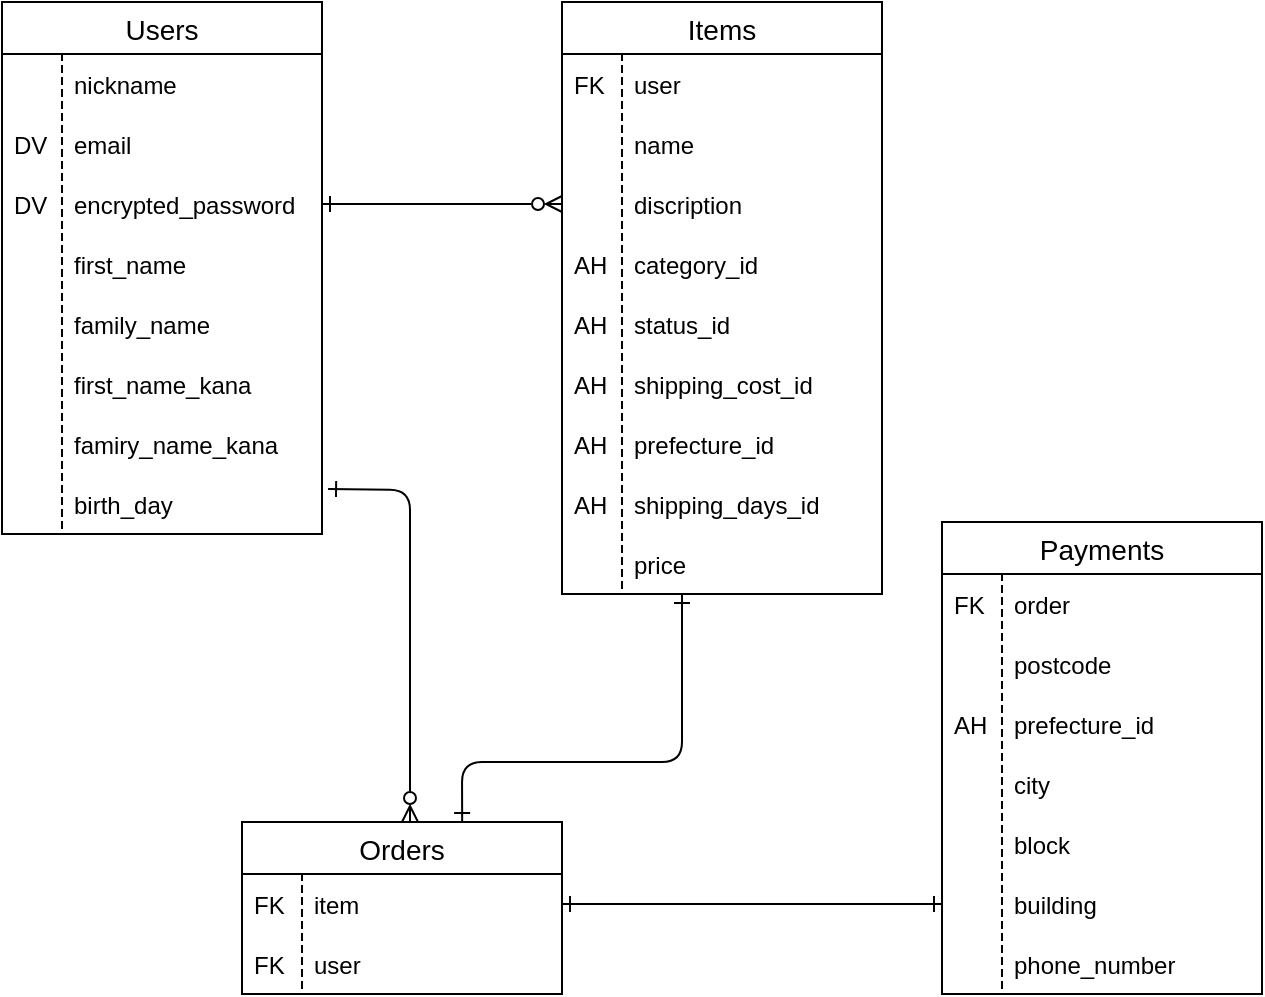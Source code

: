 <mxfile>
    <diagram id="qIR6zpNNOyHPsy3vHdS4" name="ページ1">
        <mxGraphModel dx="710" dy="417" grid="1" gridSize="10" guides="1" tooltips="1" connect="1" arrows="1" fold="1" page="1" pageScale="1" pageWidth="827" pageHeight="1169" math="0" shadow="0">
            <root>
                <mxCell id="0"/>
                <mxCell id="1" parent="0"/>
                <mxCell id="255" value="Items" style="swimlane;fontStyle=0;childLayout=stackLayout;horizontal=1;startSize=26;horizontalStack=0;resizeParent=1;resizeParentMax=0;resizeLast=0;collapsible=1;marginBottom=0;align=center;fontSize=14;" parent="1" vertex="1">
                    <mxGeometry x="310" y="40" width="160" height="296" as="geometry"/>
                </mxCell>
                <mxCell id="260" value="user" style="shape=partialRectangle;fillColor=none;align=left;verticalAlign=middle;strokeColor=none;spacingLeft=34;rotatable=0;points=[[0,0.5],[1,0.5]];portConstraint=eastwest;dropTarget=0;" parent="255" vertex="1">
                    <mxGeometry y="26" width="160" height="30" as="geometry"/>
                </mxCell>
                <mxCell id="261" value="FK" style="shape=partialRectangle;top=0;left=0;bottom=0;fillColor=none;stokeWidth=1;dashed=1;align=left;verticalAlign=middle;spacingLeft=4;spacingRight=4;overflow=hidden;rotatable=0;points=[];portConstraint=eastwest;part=1;" parent="260" vertex="1" connectable="0">
                    <mxGeometry width="30" height="30" as="geometry"/>
                </mxCell>
                <mxCell id="263" value="name" style="shape=partialRectangle;fillColor=none;align=left;verticalAlign=middle;strokeColor=none;spacingLeft=34;rotatable=0;points=[[0,0.5],[1,0.5]];portConstraint=eastwest;dropTarget=0;" parent="255" vertex="1">
                    <mxGeometry y="56" width="160" height="30" as="geometry"/>
                </mxCell>
                <mxCell id="264" value="" style="shape=partialRectangle;top=0;left=0;bottom=0;fillColor=none;stokeWidth=1;dashed=1;align=left;verticalAlign=middle;spacingLeft=4;spacingRight=4;overflow=hidden;rotatable=0;points=[];portConstraint=eastwest;part=1;" parent="263" vertex="1" connectable="0">
                    <mxGeometry width="30" height="30" as="geometry"/>
                </mxCell>
                <mxCell id="265" value="discription" style="shape=partialRectangle;fillColor=none;align=left;verticalAlign=middle;strokeColor=none;spacingLeft=34;rotatable=0;points=[[0,0.5],[1,0.5]];portConstraint=eastwest;dropTarget=0;" parent="255" vertex="1">
                    <mxGeometry y="86" width="160" height="30" as="geometry"/>
                </mxCell>
                <mxCell id="266" value="" style="shape=partialRectangle;top=0;left=0;bottom=0;fillColor=none;stokeWidth=1;dashed=1;align=left;verticalAlign=middle;spacingLeft=4;spacingRight=4;overflow=hidden;rotatable=0;points=[];portConstraint=eastwest;part=1;" parent="265" vertex="1" connectable="0">
                    <mxGeometry width="30" height="30" as="geometry"/>
                </mxCell>
                <mxCell id="267" value="category_id" style="shape=partialRectangle;fillColor=none;align=left;verticalAlign=middle;strokeColor=none;spacingLeft=34;rotatable=0;points=[[0,0.5],[1,0.5]];portConstraint=eastwest;dropTarget=0;" parent="255" vertex="1">
                    <mxGeometry y="116" width="160" height="30" as="geometry"/>
                </mxCell>
                <mxCell id="268" value="AH" style="shape=partialRectangle;top=0;left=0;bottom=0;fillColor=none;stokeWidth=1;dashed=1;align=left;verticalAlign=middle;spacingLeft=4;spacingRight=4;overflow=hidden;rotatable=0;points=[];portConstraint=eastwest;part=1;" parent="267" vertex="1" connectable="0">
                    <mxGeometry width="30" height="30" as="geometry"/>
                </mxCell>
                <mxCell id="269" value="status_id" style="shape=partialRectangle;fillColor=none;align=left;verticalAlign=middle;strokeColor=none;spacingLeft=34;rotatable=0;points=[[0,0.5],[1,0.5]];portConstraint=eastwest;dropTarget=0;" parent="255" vertex="1">
                    <mxGeometry y="146" width="160" height="30" as="geometry"/>
                </mxCell>
                <mxCell id="270" value="AH" style="shape=partialRectangle;top=0;left=0;bottom=0;fillColor=none;stokeWidth=1;dashed=1;align=left;verticalAlign=middle;spacingLeft=4;spacingRight=4;overflow=hidden;rotatable=0;points=[];portConstraint=eastwest;part=1;" parent="269" vertex="1" connectable="0">
                    <mxGeometry width="30" height="30" as="geometry"/>
                </mxCell>
                <mxCell id="271" value="shipping_cost_id" style="shape=partialRectangle;fillColor=none;align=left;verticalAlign=middle;strokeColor=none;spacingLeft=34;rotatable=0;points=[[0,0.5],[1,0.5]];portConstraint=eastwest;dropTarget=0;" parent="255" vertex="1">
                    <mxGeometry y="176" width="160" height="30" as="geometry"/>
                </mxCell>
                <mxCell id="272" value="AH" style="shape=partialRectangle;top=0;left=0;bottom=0;fillColor=none;stokeWidth=1;dashed=1;align=left;verticalAlign=middle;spacingLeft=4;spacingRight=4;overflow=hidden;rotatable=0;points=[];portConstraint=eastwest;part=1;" parent="271" vertex="1" connectable="0">
                    <mxGeometry width="30" height="30" as="geometry"/>
                </mxCell>
                <mxCell id="273" value="prefecture_id" style="shape=partialRectangle;fillColor=none;align=left;verticalAlign=middle;strokeColor=none;spacingLeft=34;rotatable=0;points=[[0,0.5],[1,0.5]];portConstraint=eastwest;dropTarget=0;" parent="255" vertex="1">
                    <mxGeometry y="206" width="160" height="30" as="geometry"/>
                </mxCell>
                <mxCell id="274" value="AH" style="shape=partialRectangle;top=0;left=0;bottom=0;fillColor=none;stokeWidth=1;dashed=1;align=left;verticalAlign=middle;spacingLeft=4;spacingRight=4;overflow=hidden;rotatable=0;points=[];portConstraint=eastwest;part=1;" parent="273" vertex="1" connectable="0">
                    <mxGeometry width="30" height="30" as="geometry"/>
                </mxCell>
                <mxCell id="275" value="shipping_days_id" style="shape=partialRectangle;fillColor=none;align=left;verticalAlign=middle;strokeColor=none;spacingLeft=34;rotatable=0;points=[[0,0.5],[1,0.5]];portConstraint=eastwest;dropTarget=0;" parent="255" vertex="1">
                    <mxGeometry y="236" width="160" height="30" as="geometry"/>
                </mxCell>
                <mxCell id="276" value="AH" style="shape=partialRectangle;top=0;left=0;bottom=0;fillColor=none;stokeWidth=1;dashed=1;align=left;verticalAlign=middle;spacingLeft=4;spacingRight=4;overflow=hidden;rotatable=0;points=[];portConstraint=eastwest;part=1;" parent="275" vertex="1" connectable="0">
                    <mxGeometry width="30" height="30" as="geometry"/>
                </mxCell>
                <mxCell id="277" value="price" style="shape=partialRectangle;fillColor=none;align=left;verticalAlign=middle;strokeColor=none;spacingLeft=34;rotatable=0;points=[[0,0.5],[1,0.5]];portConstraint=eastwest;dropTarget=0;" parent="255" vertex="1">
                    <mxGeometry y="266" width="160" height="30" as="geometry"/>
                </mxCell>
                <mxCell id="278" value="" style="shape=partialRectangle;top=0;left=0;bottom=0;fillColor=none;stokeWidth=1;dashed=1;align=left;verticalAlign=middle;spacingLeft=4;spacingRight=4;overflow=hidden;rotatable=0;points=[];portConstraint=eastwest;part=1;" parent="277" vertex="1" connectable="0">
                    <mxGeometry width="30" height="30" as="geometry"/>
                </mxCell>
                <mxCell id="344" style="edgeStyle=none;html=1;endArrow=ERzeroToMany;endFill=0;startArrow=ERone;startFill=0;exitX=1.019;exitY=0.25;exitDx=0;exitDy=0;exitPerimeter=0;" parent="1" source="315" edge="1">
                    <mxGeometry relative="1" as="geometry">
                        <mxPoint x="234" y="450" as="targetPoint"/>
                        <Array as="points">
                            <mxPoint x="234" y="284"/>
                        </Array>
                    </mxGeometry>
                </mxCell>
                <mxCell id="288" value="Users" style="swimlane;fontStyle=0;childLayout=stackLayout;horizontal=1;startSize=26;horizontalStack=0;resizeParent=1;resizeParentMax=0;resizeLast=0;collapsible=1;marginBottom=0;align=center;fontSize=14;" parent="1" vertex="1">
                    <mxGeometry x="30" y="40" width="160" height="266" as="geometry"/>
                </mxCell>
                <mxCell id="305" value="nickname" style="shape=partialRectangle;fillColor=none;align=left;verticalAlign=middle;strokeColor=none;spacingLeft=34;rotatable=0;points=[[0,0.5],[1,0.5]];portConstraint=eastwest;dropTarget=0;" parent="288" vertex="1">
                    <mxGeometry y="26" width="160" height="30" as="geometry"/>
                </mxCell>
                <mxCell id="306" value="" style="shape=partialRectangle;top=0;left=0;bottom=0;fillColor=none;stokeWidth=1;dashed=1;align=left;verticalAlign=middle;spacingLeft=4;spacingRight=4;overflow=hidden;rotatable=0;points=[];portConstraint=eastwest;part=1;" parent="305" vertex="1" connectable="0">
                    <mxGeometry width="30" height="30" as="geometry"/>
                </mxCell>
                <mxCell id="303" value="email" style="shape=partialRectangle;fillColor=none;align=left;verticalAlign=middle;strokeColor=none;spacingLeft=34;rotatable=0;points=[[0,0.5],[1,0.5]];portConstraint=eastwest;dropTarget=0;" parent="288" vertex="1">
                    <mxGeometry y="56" width="160" height="30" as="geometry"/>
                </mxCell>
                <mxCell id="304" value="DV" style="shape=partialRectangle;top=0;left=0;bottom=0;fillColor=none;stokeWidth=1;dashed=1;align=left;verticalAlign=middle;spacingLeft=4;spacingRight=4;overflow=hidden;rotatable=0;points=[];portConstraint=eastwest;part=1;" parent="303" vertex="1" connectable="0">
                    <mxGeometry width="30" height="30" as="geometry"/>
                </mxCell>
                <mxCell id="301" value="encrypted_password" style="shape=partialRectangle;fillColor=none;align=left;verticalAlign=middle;strokeColor=none;spacingLeft=34;rotatable=0;points=[[0,0.5],[1,0.5]];portConstraint=eastwest;dropTarget=0;" parent="288" vertex="1">
                    <mxGeometry y="86" width="160" height="30" as="geometry"/>
                </mxCell>
                <mxCell id="302" value="DV" style="shape=partialRectangle;top=0;left=0;bottom=0;fillColor=none;stokeWidth=1;dashed=1;align=left;verticalAlign=middle;spacingLeft=4;spacingRight=4;overflow=hidden;rotatable=0;points=[];portConstraint=eastwest;part=1;" parent="301" vertex="1" connectable="0">
                    <mxGeometry width="30" height="30" as="geometry"/>
                </mxCell>
                <mxCell id="307" value="first_name" style="shape=partialRectangle;fillColor=none;align=left;verticalAlign=middle;strokeColor=none;spacingLeft=34;rotatable=0;points=[[0,0.5],[1,0.5]];portConstraint=eastwest;dropTarget=0;" parent="288" vertex="1">
                    <mxGeometry y="116" width="160" height="30" as="geometry"/>
                </mxCell>
                <mxCell id="308" value="" style="shape=partialRectangle;top=0;left=0;bottom=0;fillColor=none;stokeWidth=1;dashed=1;align=left;verticalAlign=middle;spacingLeft=4;spacingRight=4;overflow=hidden;rotatable=0;points=[];portConstraint=eastwest;part=1;" parent="307" vertex="1" connectable="0">
                    <mxGeometry width="30" height="30" as="geometry"/>
                </mxCell>
                <mxCell id="309" value="family_name" style="shape=partialRectangle;fillColor=none;align=left;verticalAlign=middle;strokeColor=none;spacingLeft=34;rotatable=0;points=[[0,0.5],[1,0.5]];portConstraint=eastwest;dropTarget=0;" parent="288" vertex="1">
                    <mxGeometry y="146" width="160" height="30" as="geometry"/>
                </mxCell>
                <mxCell id="310" value="" style="shape=partialRectangle;top=0;left=0;bottom=0;fillColor=none;stokeWidth=1;dashed=1;align=left;verticalAlign=middle;spacingLeft=4;spacingRight=4;overflow=hidden;rotatable=0;points=[];portConstraint=eastwest;part=1;" parent="309" vertex="1" connectable="0">
                    <mxGeometry width="30" height="30" as="geometry"/>
                </mxCell>
                <mxCell id="311" value="first_name_kana" style="shape=partialRectangle;fillColor=none;align=left;verticalAlign=middle;strokeColor=none;spacingLeft=34;rotatable=0;points=[[0,0.5],[1,0.5]];portConstraint=eastwest;dropTarget=0;" parent="288" vertex="1">
                    <mxGeometry y="176" width="160" height="30" as="geometry"/>
                </mxCell>
                <mxCell id="312" value="" style="shape=partialRectangle;top=0;left=0;bottom=0;fillColor=none;stokeWidth=1;dashed=1;align=left;verticalAlign=middle;spacingLeft=4;spacingRight=4;overflow=hidden;rotatable=0;points=[];portConstraint=eastwest;part=1;" parent="311" vertex="1" connectable="0">
                    <mxGeometry width="30" height="30" as="geometry"/>
                </mxCell>
                <mxCell id="313" value="famiry_name_kana" style="shape=partialRectangle;fillColor=none;align=left;verticalAlign=middle;strokeColor=none;spacingLeft=34;rotatable=0;points=[[0,0.5],[1,0.5]];portConstraint=eastwest;dropTarget=0;" parent="288" vertex="1">
                    <mxGeometry y="206" width="160" height="30" as="geometry"/>
                </mxCell>
                <mxCell id="314" value="" style="shape=partialRectangle;top=0;left=0;bottom=0;fillColor=none;stokeWidth=1;dashed=1;align=left;verticalAlign=middle;spacingLeft=4;spacingRight=4;overflow=hidden;rotatable=0;points=[];portConstraint=eastwest;part=1;" parent="313" vertex="1" connectable="0">
                    <mxGeometry width="30" height="30" as="geometry"/>
                </mxCell>
                <mxCell id="315" value="birth_day" style="shape=partialRectangle;fillColor=none;align=left;verticalAlign=middle;strokeColor=none;spacingLeft=34;rotatable=0;points=[[0,0.5],[1,0.5]];portConstraint=eastwest;dropTarget=0;" parent="288" vertex="1">
                    <mxGeometry y="236" width="160" height="30" as="geometry"/>
                </mxCell>
                <mxCell id="316" value="" style="shape=partialRectangle;top=0;left=0;bottom=0;fillColor=none;stokeWidth=1;dashed=1;align=left;verticalAlign=middle;spacingLeft=4;spacingRight=4;overflow=hidden;rotatable=0;points=[];portConstraint=eastwest;part=1;" parent="315" vertex="1" connectable="0">
                    <mxGeometry width="30" height="30" as="geometry"/>
                </mxCell>
                <mxCell id="317" value="Orders" style="swimlane;fontStyle=0;childLayout=stackLayout;horizontal=1;startSize=26;horizontalStack=0;resizeParent=1;resizeParentMax=0;resizeLast=0;collapsible=1;marginBottom=0;align=center;fontSize=14;" parent="1" vertex="1">
                    <mxGeometry x="150" y="450" width="160" height="86" as="geometry"/>
                </mxCell>
                <mxCell id="321" value="item" style="shape=partialRectangle;fillColor=none;align=left;verticalAlign=middle;strokeColor=none;spacingLeft=34;rotatable=0;points=[[0,0.5],[1,0.5]];portConstraint=eastwest;dropTarget=0;" parent="317" vertex="1">
                    <mxGeometry y="26" width="160" height="30" as="geometry"/>
                </mxCell>
                <mxCell id="322" value="FK" style="shape=partialRectangle;top=0;left=0;bottom=0;fillColor=none;stokeWidth=1;dashed=1;align=left;verticalAlign=middle;spacingLeft=4;spacingRight=4;overflow=hidden;rotatable=0;points=[];portConstraint=eastwest;part=1;" parent="321" vertex="1" connectable="0">
                    <mxGeometry width="30" height="30" as="geometry"/>
                </mxCell>
                <mxCell id="323" value="user" style="shape=partialRectangle;fillColor=none;align=left;verticalAlign=middle;strokeColor=none;spacingLeft=34;rotatable=0;points=[[0,0.5],[1,0.5]];portConstraint=eastwest;dropTarget=0;" parent="317" vertex="1">
                    <mxGeometry y="56" width="160" height="30" as="geometry"/>
                </mxCell>
                <mxCell id="324" value="FK" style="shape=partialRectangle;top=0;left=0;bottom=0;fillColor=none;stokeWidth=1;dashed=1;align=left;verticalAlign=middle;spacingLeft=4;spacingRight=4;overflow=hidden;rotatable=0;points=[];portConstraint=eastwest;part=1;" parent="323" vertex="1" connectable="0">
                    <mxGeometry width="30" height="30" as="geometry"/>
                </mxCell>
                <mxCell id="325" value="Payments" style="swimlane;fontStyle=0;childLayout=stackLayout;horizontal=1;startSize=26;horizontalStack=0;resizeParent=1;resizeParentMax=0;resizeLast=0;collapsible=1;marginBottom=0;align=center;fontSize=14;" parent="1" vertex="1">
                    <mxGeometry x="500" y="300" width="160" height="236" as="geometry"/>
                </mxCell>
                <mxCell id="329" value="order" style="shape=partialRectangle;fillColor=none;align=left;verticalAlign=middle;strokeColor=none;spacingLeft=34;rotatable=0;points=[[0,0.5],[1,0.5]];portConstraint=eastwest;dropTarget=0;" parent="325" vertex="1">
                    <mxGeometry y="26" width="160" height="30" as="geometry"/>
                </mxCell>
                <mxCell id="330" value="FK" style="shape=partialRectangle;top=0;left=0;bottom=0;fillColor=none;stokeWidth=1;dashed=1;align=left;verticalAlign=middle;spacingLeft=4;spacingRight=4;overflow=hidden;rotatable=0;points=[];portConstraint=eastwest;part=1;" parent="329" vertex="1" connectable="0">
                    <mxGeometry width="30" height="30" as="geometry"/>
                </mxCell>
                <mxCell id="331" value="postcode" style="shape=partialRectangle;fillColor=none;align=left;verticalAlign=middle;strokeColor=none;spacingLeft=34;rotatable=0;points=[[0,0.5],[1,0.5]];portConstraint=eastwest;dropTarget=0;" parent="325" vertex="1">
                    <mxGeometry y="56" width="160" height="30" as="geometry"/>
                </mxCell>
                <mxCell id="332" value="" style="shape=partialRectangle;top=0;left=0;bottom=0;fillColor=none;stokeWidth=1;dashed=1;align=left;verticalAlign=middle;spacingLeft=4;spacingRight=4;overflow=hidden;rotatable=0;points=[];portConstraint=eastwest;part=1;" parent="331" vertex="1" connectable="0">
                    <mxGeometry width="30" height="30" as="geometry"/>
                </mxCell>
                <mxCell id="333" value="prefecture_id" style="shape=partialRectangle;fillColor=none;align=left;verticalAlign=middle;strokeColor=none;spacingLeft=34;rotatable=0;points=[[0,0.5],[1,0.5]];portConstraint=eastwest;dropTarget=0;" parent="325" vertex="1">
                    <mxGeometry y="86" width="160" height="30" as="geometry"/>
                </mxCell>
                <mxCell id="334" value="AH" style="shape=partialRectangle;top=0;left=0;bottom=0;fillColor=none;stokeWidth=1;dashed=1;align=left;verticalAlign=middle;spacingLeft=4;spacingRight=4;overflow=hidden;rotatable=0;points=[];portConstraint=eastwest;part=1;" parent="333" vertex="1" connectable="0">
                    <mxGeometry width="30" height="30" as="geometry"/>
                </mxCell>
                <mxCell id="345" value="city" style="shape=partialRectangle;fillColor=none;align=left;verticalAlign=middle;strokeColor=none;spacingLeft=34;rotatable=0;points=[[0,0.5],[1,0.5]];portConstraint=eastwest;dropTarget=0;" parent="325" vertex="1">
                    <mxGeometry y="116" width="160" height="30" as="geometry"/>
                </mxCell>
                <mxCell id="346" value="" style="shape=partialRectangle;top=0;left=0;bottom=0;fillColor=none;stokeWidth=1;dashed=1;align=left;verticalAlign=middle;spacingLeft=4;spacingRight=4;overflow=hidden;rotatable=0;points=[];portConstraint=eastwest;part=1;" parent="345" vertex="1" connectable="0">
                    <mxGeometry width="30" height="30" as="geometry"/>
                </mxCell>
                <mxCell id="337" value="block" style="shape=partialRectangle;fillColor=none;align=left;verticalAlign=middle;strokeColor=none;spacingLeft=34;rotatable=0;points=[[0,0.5],[1,0.5]];portConstraint=eastwest;dropTarget=0;" parent="325" vertex="1">
                    <mxGeometry y="146" width="160" height="30" as="geometry"/>
                </mxCell>
                <mxCell id="338" value="" style="shape=partialRectangle;top=0;left=0;bottom=0;fillColor=none;stokeWidth=1;dashed=1;align=left;verticalAlign=middle;spacingLeft=4;spacingRight=4;overflow=hidden;rotatable=0;points=[];portConstraint=eastwest;part=1;" parent="337" vertex="1" connectable="0">
                    <mxGeometry width="30" height="30" as="geometry"/>
                </mxCell>
                <mxCell id="339" value="building" style="shape=partialRectangle;fillColor=none;align=left;verticalAlign=middle;strokeColor=none;spacingLeft=34;rotatable=0;points=[[0,0.5],[1,0.5]];portConstraint=eastwest;dropTarget=0;" parent="325" vertex="1">
                    <mxGeometry y="176" width="160" height="30" as="geometry"/>
                </mxCell>
                <mxCell id="340" value="" style="shape=partialRectangle;top=0;left=0;bottom=0;fillColor=none;stokeWidth=1;dashed=1;align=left;verticalAlign=middle;spacingLeft=4;spacingRight=4;overflow=hidden;rotatable=0;points=[];portConstraint=eastwest;part=1;" parent="339" vertex="1" connectable="0">
                    <mxGeometry width="30" height="30" as="geometry"/>
                </mxCell>
                <mxCell id="341" value="phone_number" style="shape=partialRectangle;fillColor=none;align=left;verticalAlign=middle;strokeColor=none;spacingLeft=34;rotatable=0;points=[[0,0.5],[1,0.5]];portConstraint=eastwest;dropTarget=0;" parent="325" vertex="1">
                    <mxGeometry y="206" width="160" height="30" as="geometry"/>
                </mxCell>
                <mxCell id="342" value="" style="shape=partialRectangle;top=0;left=0;bottom=0;fillColor=none;stokeWidth=1;dashed=1;align=left;verticalAlign=middle;spacingLeft=4;spacingRight=4;overflow=hidden;rotatable=0;points=[];portConstraint=eastwest;part=1;" parent="341" vertex="1" connectable="0">
                    <mxGeometry width="30" height="30" as="geometry"/>
                </mxCell>
                <mxCell id="343" style="edgeStyle=none;html=1;exitX=1;exitY=0.5;exitDx=0;exitDy=0;entryX=0;entryY=0.5;entryDx=0;entryDy=0;endArrow=ERzeroToMany;endFill=0;startArrow=ERone;startFill=0;" parent="1" source="301" target="265" edge="1">
                    <mxGeometry relative="1" as="geometry"/>
                </mxCell>
                <mxCell id="347" style="edgeStyle=none;html=1;exitX=1;exitY=0.5;exitDx=0;exitDy=0;startArrow=ERone;startFill=0;endArrow=ERone;endFill=0;" parent="1" source="321" edge="1">
                    <mxGeometry relative="1" as="geometry">
                        <mxPoint x="500" y="491" as="targetPoint"/>
                    </mxGeometry>
                </mxCell>
                <mxCell id="349" style="edgeStyle=none;html=1;startArrow=ERone;startFill=0;endArrow=ERone;endFill=0;entryX=0.688;entryY=-0.006;entryDx=0;entryDy=0;entryPerimeter=0;exitX=0.375;exitY=1.017;exitDx=0;exitDy=0;exitPerimeter=0;" parent="1" source="277" target="317" edge="1">
                    <mxGeometry relative="1" as="geometry">
                        <mxPoint x="340" y="430" as="targetPoint"/>
                        <mxPoint x="350" y="480" as="sourcePoint"/>
                        <Array as="points">
                            <mxPoint x="370" y="420"/>
                            <mxPoint x="260" y="420"/>
                        </Array>
                    </mxGeometry>
                </mxCell>
            </root>
        </mxGraphModel>
    </diagram>
</mxfile>